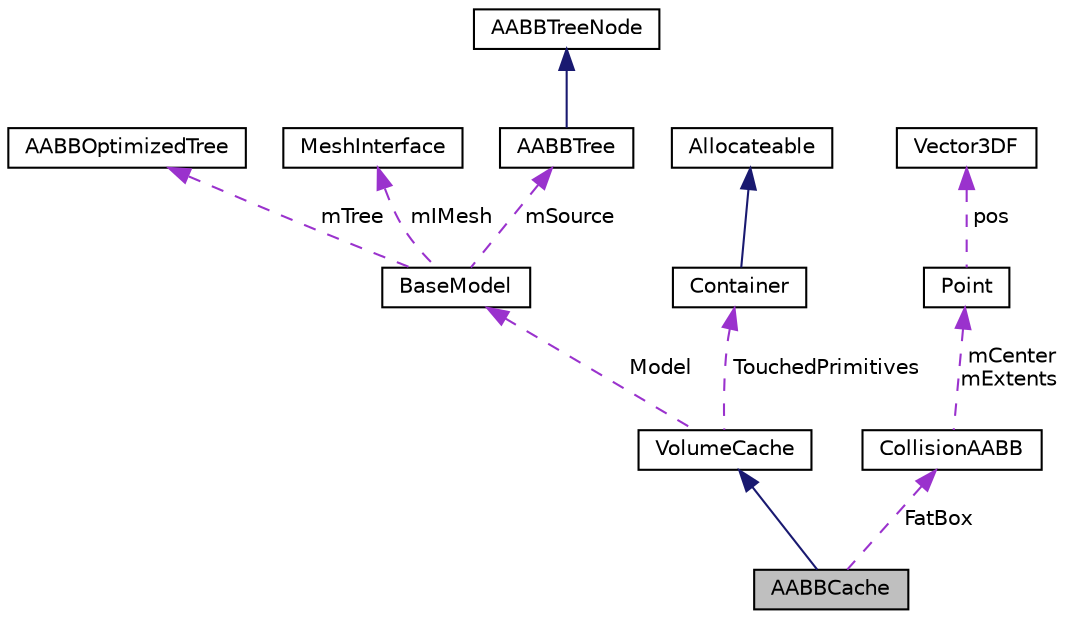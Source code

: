 digraph "AABBCache"
{
  edge [fontname="Helvetica",fontsize="10",labelfontname="Helvetica",labelfontsize="10"];
  node [fontname="Helvetica",fontsize="10",shape=record];
  Node1 [label="AABBCache",height=0.2,width=0.4,color="black", fillcolor="grey75", style="filled", fontcolor="black"];
  Node2 -> Node1 [dir="back",color="midnightblue",fontsize="10",style="solid"];
  Node2 [label="VolumeCache",height=0.2,width=0.4,color="black", fillcolor="white", style="filled",URL="$struct_volume_cache.html"];
  Node3 -> Node2 [dir="back",color="darkorchid3",fontsize="10",style="dashed",label=" Model" ];
  Node3 [label="BaseModel",height=0.2,width=0.4,color="black", fillcolor="white", style="filled",URL="$class_base_model.html"];
  Node4 -> Node3 [dir="back",color="darkorchid3",fontsize="10",style="dashed",label=" mTree" ];
  Node4 [label="AABBOptimizedTree",height=0.2,width=0.4,color="black", fillcolor="white", style="filled",URL="$class_a_a_b_b_optimized_tree.html"];
  Node5 -> Node3 [dir="back",color="darkorchid3",fontsize="10",style="dashed",label=" mIMesh" ];
  Node5 [label="MeshInterface",height=0.2,width=0.4,color="black", fillcolor="white", style="filled",URL="$class_mesh_interface.html"];
  Node6 -> Node3 [dir="back",color="darkorchid3",fontsize="10",style="dashed",label=" mSource" ];
  Node6 [label="AABBTree",height=0.2,width=0.4,color="black", fillcolor="white", style="filled",URL="$class_a_a_b_b_tree.html"];
  Node7 -> Node6 [dir="back",color="midnightblue",fontsize="10",style="solid"];
  Node7 [label="AABBTreeNode",height=0.2,width=0.4,color="black", fillcolor="white", style="filled",URL="$class_a_a_b_b_tree_node.html"];
  Node8 -> Node2 [dir="back",color="darkorchid3",fontsize="10",style="dashed",label=" TouchedPrimitives" ];
  Node8 [label="Container",height=0.2,width=0.4,color="black", fillcolor="white", style="filled",URL="$class_container.html"];
  Node9 -> Node8 [dir="back",color="midnightblue",fontsize="10",style="solid"];
  Node9 [label="Allocateable",height=0.2,width=0.4,color="black", fillcolor="white", style="filled",URL="$class_allocateable.html"];
  Node10 -> Node1 [dir="back",color="darkorchid3",fontsize="10",style="dashed",label=" FatBox" ];
  Node10 [label="CollisionAABB",height=0.2,width=0.4,color="black", fillcolor="white", style="filled",URL="$class_collision_a_a_b_b.html"];
  Node11 -> Node10 [dir="back",color="darkorchid3",fontsize="10",style="dashed",label=" mCenter\nmExtents" ];
  Node11 [label="Point",height=0.2,width=0.4,color="black", fillcolor="white", style="filled",URL="$class_point.html"];
  Node12 -> Node11 [dir="back",color="darkorchid3",fontsize="10",style="dashed",label=" pos" ];
  Node12 [label="Vector3DF",height=0.2,width=0.4,color="black", fillcolor="white", style="filled",URL="$class_vector3_d_f.html"];
}

